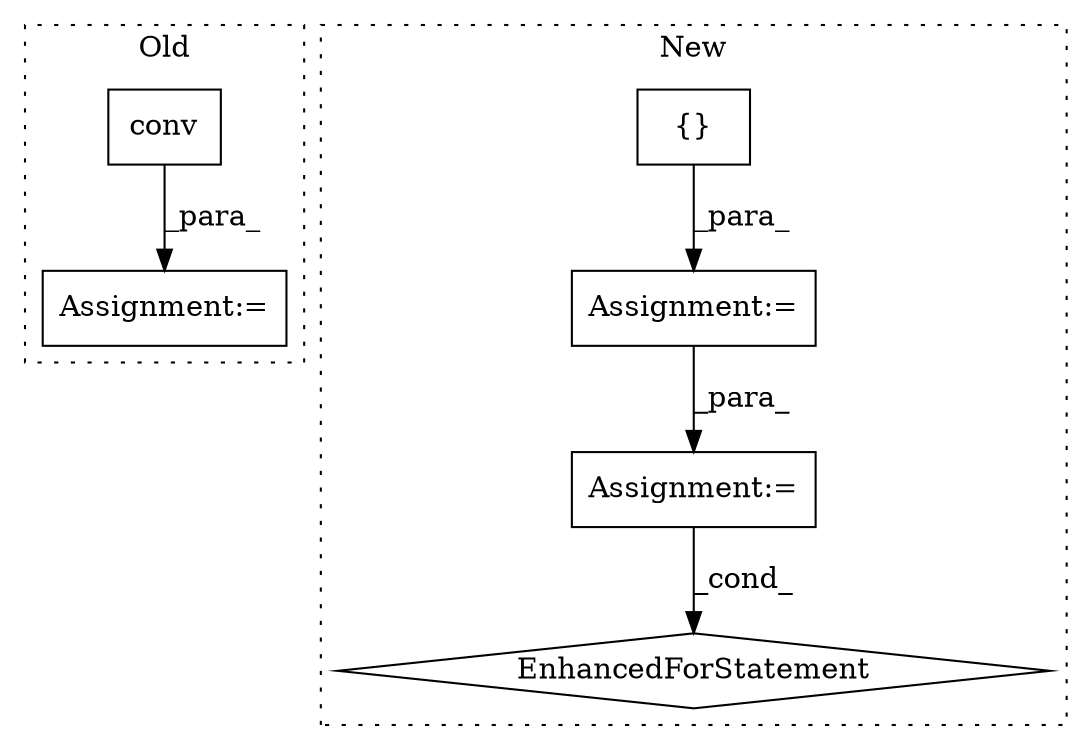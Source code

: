 digraph G {
subgraph cluster0 {
1 [label="conv" a="32" s="2529,2547" l="5,1" shape="box"];
4 [label="Assignment:=" a="7" s="2569" l="1" shape="box"];
label = "Old";
style="dotted";
}
subgraph cluster1 {
2 [label="{}" a="4" s="2851,2968" l="1,1" shape="box"];
3 [label="EnhancedForStatement" a="70" s="3274,3376" l="67,2" shape="diamond"];
5 [label="Assignment:=" a="7" s="3274,3376" l="67,2" shape="box"];
6 [label="Assignment:=" a="7" s="2840" l="2" shape="box"];
label = "New";
style="dotted";
}
1 -> 4 [label="_para_"];
2 -> 6 [label="_para_"];
5 -> 3 [label="_cond_"];
6 -> 5 [label="_para_"];
}